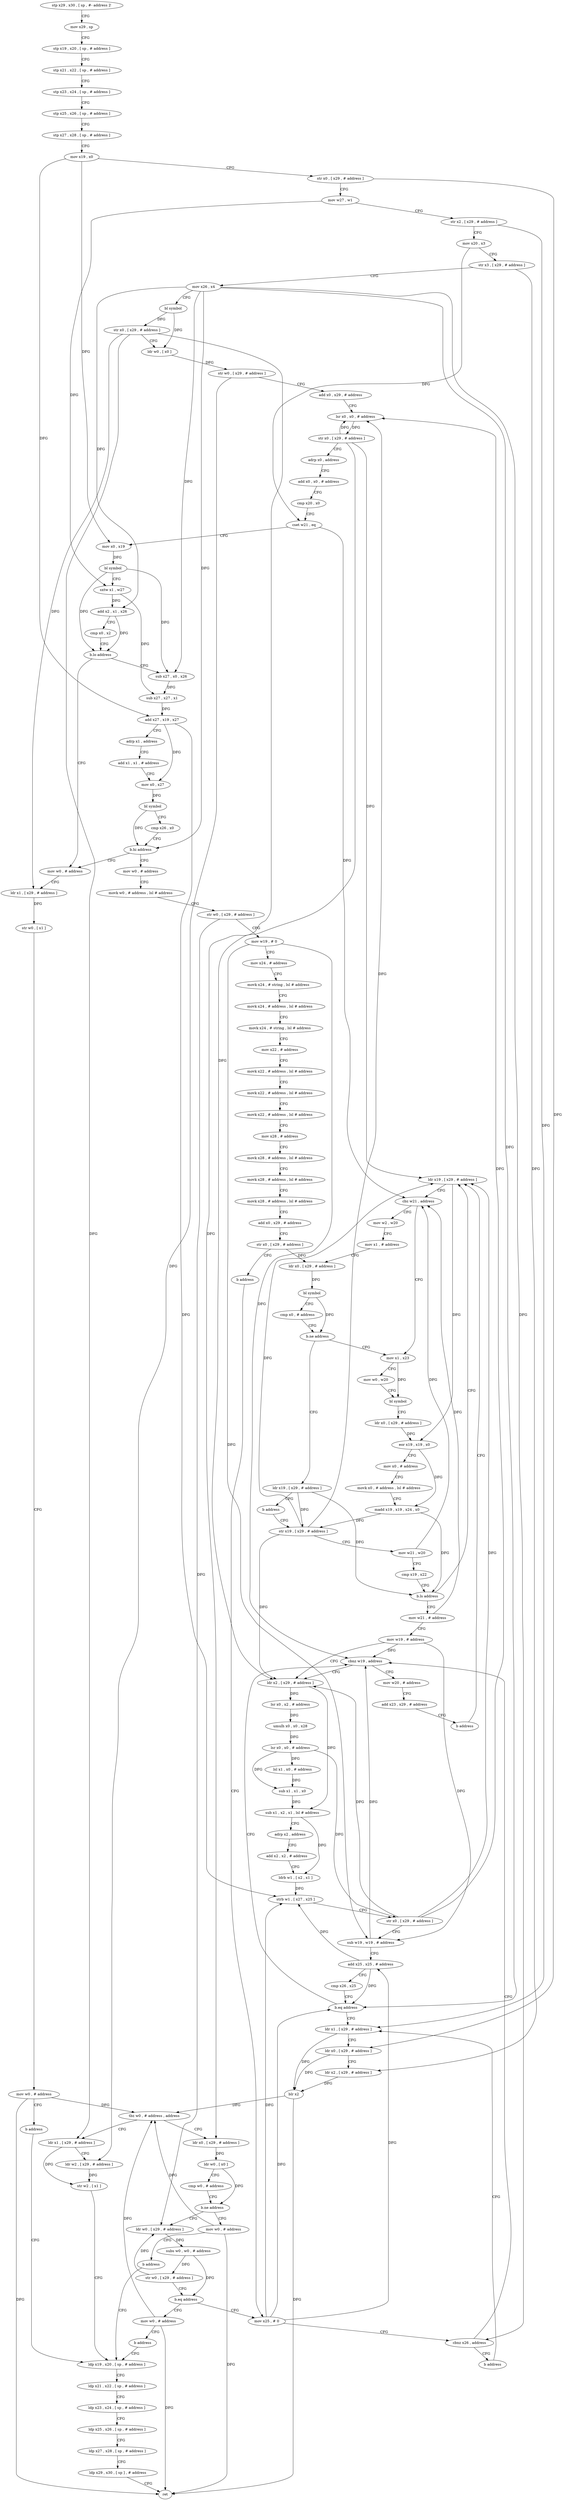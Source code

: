 digraph "func" {
"265156" [label = "stp x29 , x30 , [ sp , #- address ]!" ]
"265160" [label = "mov x29 , sp" ]
"265164" [label = "stp x19 , x20 , [ sp , # address ]" ]
"265168" [label = "stp x21 , x22 , [ sp , # address ]" ]
"265172" [label = "stp x23 , x24 , [ sp , # address ]" ]
"265176" [label = "stp x25 , x26 , [ sp , # address ]" ]
"265180" [label = "stp x27 , x28 , [ sp , # address ]" ]
"265184" [label = "mov x19 , x0" ]
"265188" [label = "str x0 , [ x29 , # address ]" ]
"265192" [label = "mov w27 , w1" ]
"265196" [label = "str x2 , [ x29 , # address ]" ]
"265200" [label = "mov x20 , x3" ]
"265204" [label = "str x3 , [ x29 , # address ]" ]
"265208" [label = "mov x26 , x4" ]
"265212" [label = "bl symbol" ]
"265216" [label = "str x0 , [ x29 , # address ]" ]
"265220" [label = "ldr w0 , [ x0 ]" ]
"265224" [label = "str w0 , [ x29 , # address ]" ]
"265228" [label = "add x0 , x29 , # address" ]
"265232" [label = "lsr x0 , x0 , # address" ]
"265236" [label = "str x0 , [ x29 , # address ]" ]
"265240" [label = "adrp x0 , address" ]
"265244" [label = "add x0 , x0 , # address" ]
"265248" [label = "cmp x20 , x0" ]
"265252" [label = "cset w21 , eq" ]
"265256" [label = "mov x0 , x19" ]
"265260" [label = "bl symbol" ]
"265264" [label = "sxtw x1 , w27" ]
"265268" [label = "add x2 , x1 , x26" ]
"265272" [label = "cmp x0 , x2" ]
"265276" [label = "b.lo address" ]
"265392" [label = "mov w0 , # address" ]
"265280" [label = "sub x27 , x0 , x26" ]
"265396" [label = "ldr x1 , [ x29 , # address ]" ]
"265400" [label = "str w0 , [ x1 ]" ]
"265404" [label = "mov w0 , # address" ]
"265408" [label = "b address" ]
"265664" [label = "ldp x19 , x20 , [ sp , # address ]" ]
"265284" [label = "sub x27 , x27 , x1" ]
"265288" [label = "add x27 , x19 , x27" ]
"265292" [label = "adrp x1 , address" ]
"265296" [label = "add x1 , x1 , # address" ]
"265300" [label = "mov x0 , x27" ]
"265304" [label = "bl symbol" ]
"265308" [label = "cmp x26 , x0" ]
"265312" [label = "b.hi address" ]
"265316" [label = "mov w0 , # address" ]
"265668" [label = "ldp x21 , x22 , [ sp , # address ]" ]
"265672" [label = "ldp x23 , x24 , [ sp , # address ]" ]
"265676" [label = "ldp x25 , x26 , [ sp , # address ]" ]
"265680" [label = "ldp x27 , x28 , [ sp , # address ]" ]
"265684" [label = "ldp x29 , x30 , [ sp ] , # address" ]
"265688" [label = "ret" ]
"265320" [label = "movk w0 , # address , lsl # address" ]
"265324" [label = "str w0 , [ x29 , # address ]" ]
"265328" [label = "mov w19 , # 0" ]
"265332" [label = "mov x24 , # address" ]
"265336" [label = "movk x24 , # string , lsl # address" ]
"265340" [label = "movk x24 , # address , lsl # address" ]
"265344" [label = "movk x24 , # string , lsl # address" ]
"265348" [label = "mov x22 , # address" ]
"265352" [label = "movk x22 , # address , lsl # address" ]
"265356" [label = "movk x22 , # address , lsl # address" ]
"265360" [label = "movk x22 , # address , lsl # address" ]
"265364" [label = "mov x28 , # address" ]
"265368" [label = "movk x28 , # address , lsl # address" ]
"265372" [label = "movk x28 , # address , lsl # address" ]
"265376" [label = "movk x28 , # address , lsl # address" ]
"265380" [label = "add x0 , x29 , # address" ]
"265384" [label = "str x0 , [ x29 , # address ]" ]
"265388" [label = "b address" ]
"265640" [label = "mov x25 , # 0" ]
"265644" [label = "cbnz x26 , address" ]
"265572" [label = "cbnz w19 , address" ]
"265648" [label = "b address" ]
"265508" [label = "ldr x2 , [ x29 , # address ]" ]
"265576" [label = "mov w20 , # address" ]
"265588" [label = "ldr x1 , [ x29 , # address ]" ]
"265512" [label = "lsr x0 , x2 , # address" ]
"265516" [label = "umulh x0 , x0 , x28" ]
"265520" [label = "lsr x0 , x0 , # address" ]
"265524" [label = "lsl x1 , x0 , # address" ]
"265528" [label = "sub x1 , x1 , x0" ]
"265532" [label = "sub x1 , x2 , x1 , lsl # address" ]
"265536" [label = "adrp x2 , address" ]
"265540" [label = "add x2 , x2 , # address" ]
"265544" [label = "ldrb w1 , [ x2 , x1 ]" ]
"265548" [label = "strb w1 , [ x27 , x25 ]" ]
"265552" [label = "str x0 , [ x29 , # address ]" ]
"265556" [label = "sub w19 , w19 , # address" ]
"265560" [label = "add x25 , x25 , # address" ]
"265564" [label = "cmp x26 , x25" ]
"265568" [label = "b.eq address" ]
"265580" [label = "add x23 , x29 , # address" ]
"265584" [label = "b address" ]
"265460" [label = "ldr x19 , [ x29 , # address ]" ]
"265592" [label = "ldr x0 , [ x29 , # address ]" ]
"265596" [label = "ldr x2 , [ x29 , # address ]" ]
"265600" [label = "blr x2" ]
"265604" [label = "tbz w0 , # address , address" ]
"265652" [label = "ldr x1 , [ x29 , # address ]" ]
"265608" [label = "ldr x0 , [ x29 , # address ]" ]
"265464" [label = "cbz w21 , address" ]
"265412" [label = "mov x1 , x23" ]
"265468" [label = "mov w2 , w20" ]
"265656" [label = "ldr w2 , [ x29 , # address ]" ]
"265660" [label = "str w2 , [ x1 ]" ]
"265612" [label = "ldr w0 , [ x0 ]" ]
"265616" [label = "cmp w0 , # address" ]
"265620" [label = "b.ne address" ]
"265692" [label = "mov w0 , # address" ]
"265624" [label = "ldr w0 , [ x29 , # address ]" ]
"265416" [label = "mov w0 , w20" ]
"265420" [label = "bl symbol" ]
"265424" [label = "ldr x0 , [ x29 , # address ]" ]
"265428" [label = "eor x19 , x19 , x0" ]
"265432" [label = "mov x0 , # address" ]
"265436" [label = "movk x0 , # address , lsl # address" ]
"265440" [label = "madd x19 , x19 , x24 , x0" ]
"265444" [label = "str x19 , [ x29 , # address ]" ]
"265472" [label = "mov x1 , # address" ]
"265476" [label = "ldr x0 , [ x29 , # address ]" ]
"265480" [label = "bl symbol" ]
"265484" [label = "cmp x0 , # address" ]
"265488" [label = "b.ne address" ]
"265492" [label = "ldr x19 , [ x29 , # address ]" ]
"265696" [label = "b address" ]
"265628" [label = "subs w0 , w0 , # address" ]
"265632" [label = "str w0 , [ x29 , # address ]" ]
"265636" [label = "b.eq address" ]
"265700" [label = "mov w0 , # address" ]
"265500" [label = "mov w21 , # address" ]
"265504" [label = "mov w19 , # address" ]
"265496" [label = "b address" ]
"265704" [label = "b address" ]
"265448" [label = "mov w21 , w20" ]
"265452" [label = "cmp x19 , x22" ]
"265456" [label = "b.ls address" ]
"265156" -> "265160" [ label = "CFG" ]
"265160" -> "265164" [ label = "CFG" ]
"265164" -> "265168" [ label = "CFG" ]
"265168" -> "265172" [ label = "CFG" ]
"265172" -> "265176" [ label = "CFG" ]
"265176" -> "265180" [ label = "CFG" ]
"265180" -> "265184" [ label = "CFG" ]
"265184" -> "265188" [ label = "CFG" ]
"265184" -> "265256" [ label = "DFG" ]
"265184" -> "265288" [ label = "DFG" ]
"265188" -> "265192" [ label = "CFG" ]
"265188" -> "265592" [ label = "DFG" ]
"265192" -> "265196" [ label = "CFG" ]
"265192" -> "265264" [ label = "DFG" ]
"265196" -> "265200" [ label = "CFG" ]
"265196" -> "265588" [ label = "DFG" ]
"265200" -> "265204" [ label = "CFG" ]
"265200" -> "265252" [ label = "DFG" ]
"265204" -> "265208" [ label = "CFG" ]
"265204" -> "265596" [ label = "DFG" ]
"265208" -> "265212" [ label = "CFG" ]
"265208" -> "265268" [ label = "DFG" ]
"265208" -> "265280" [ label = "DFG" ]
"265208" -> "265312" [ label = "DFG" ]
"265208" -> "265644" [ label = "DFG" ]
"265208" -> "265568" [ label = "DFG" ]
"265212" -> "265216" [ label = "DFG" ]
"265212" -> "265220" [ label = "DFG" ]
"265216" -> "265220" [ label = "CFG" ]
"265216" -> "265396" [ label = "DFG" ]
"265216" -> "265652" [ label = "DFG" ]
"265216" -> "265608" [ label = "DFG" ]
"265220" -> "265224" [ label = "DFG" ]
"265224" -> "265228" [ label = "CFG" ]
"265224" -> "265656" [ label = "DFG" ]
"265228" -> "265232" [ label = "CFG" ]
"265232" -> "265236" [ label = "DFG" ]
"265236" -> "265240" [ label = "CFG" ]
"265236" -> "265232" [ label = "DFG" ]
"265236" -> "265508" [ label = "DFG" ]
"265236" -> "265460" [ label = "DFG" ]
"265240" -> "265244" [ label = "CFG" ]
"265244" -> "265248" [ label = "CFG" ]
"265248" -> "265252" [ label = "CFG" ]
"265252" -> "265256" [ label = "CFG" ]
"265252" -> "265464" [ label = "DFG" ]
"265256" -> "265260" [ label = "DFG" ]
"265260" -> "265264" [ label = "CFG" ]
"265260" -> "265276" [ label = "DFG" ]
"265260" -> "265280" [ label = "DFG" ]
"265264" -> "265268" [ label = "DFG" ]
"265264" -> "265284" [ label = "DFG" ]
"265268" -> "265272" [ label = "CFG" ]
"265268" -> "265276" [ label = "DFG" ]
"265272" -> "265276" [ label = "CFG" ]
"265276" -> "265392" [ label = "CFG" ]
"265276" -> "265280" [ label = "CFG" ]
"265392" -> "265396" [ label = "CFG" ]
"265280" -> "265284" [ label = "DFG" ]
"265396" -> "265400" [ label = "DFG" ]
"265400" -> "265404" [ label = "CFG" ]
"265404" -> "265408" [ label = "CFG" ]
"265404" -> "265688" [ label = "DFG" ]
"265404" -> "265604" [ label = "DFG" ]
"265408" -> "265664" [ label = "CFG" ]
"265664" -> "265668" [ label = "CFG" ]
"265284" -> "265288" [ label = "DFG" ]
"265288" -> "265292" [ label = "CFG" ]
"265288" -> "265300" [ label = "DFG" ]
"265288" -> "265548" [ label = "DFG" ]
"265292" -> "265296" [ label = "CFG" ]
"265296" -> "265300" [ label = "CFG" ]
"265300" -> "265304" [ label = "DFG" ]
"265304" -> "265308" [ label = "CFG" ]
"265304" -> "265312" [ label = "DFG" ]
"265308" -> "265312" [ label = "CFG" ]
"265312" -> "265392" [ label = "CFG" ]
"265312" -> "265316" [ label = "CFG" ]
"265316" -> "265320" [ label = "CFG" ]
"265668" -> "265672" [ label = "CFG" ]
"265672" -> "265676" [ label = "CFG" ]
"265676" -> "265680" [ label = "CFG" ]
"265680" -> "265684" [ label = "CFG" ]
"265684" -> "265688" [ label = "CFG" ]
"265320" -> "265324" [ label = "CFG" ]
"265324" -> "265328" [ label = "CFG" ]
"265324" -> "265624" [ label = "DFG" ]
"265328" -> "265332" [ label = "CFG" ]
"265328" -> "265572" [ label = "DFG" ]
"265328" -> "265556" [ label = "DFG" ]
"265332" -> "265336" [ label = "CFG" ]
"265336" -> "265340" [ label = "CFG" ]
"265340" -> "265344" [ label = "CFG" ]
"265344" -> "265348" [ label = "CFG" ]
"265348" -> "265352" [ label = "CFG" ]
"265352" -> "265356" [ label = "CFG" ]
"265356" -> "265360" [ label = "CFG" ]
"265360" -> "265364" [ label = "CFG" ]
"265364" -> "265368" [ label = "CFG" ]
"265368" -> "265372" [ label = "CFG" ]
"265372" -> "265376" [ label = "CFG" ]
"265376" -> "265380" [ label = "CFG" ]
"265380" -> "265384" [ label = "CFG" ]
"265384" -> "265388" [ label = "CFG" ]
"265384" -> "265476" [ label = "DFG" ]
"265388" -> "265640" [ label = "CFG" ]
"265640" -> "265644" [ label = "CFG" ]
"265640" -> "265548" [ label = "DFG" ]
"265640" -> "265560" [ label = "DFG" ]
"265640" -> "265568" [ label = "DFG" ]
"265644" -> "265572" [ label = "CFG" ]
"265644" -> "265648" [ label = "CFG" ]
"265572" -> "265508" [ label = "CFG" ]
"265572" -> "265576" [ label = "CFG" ]
"265648" -> "265588" [ label = "CFG" ]
"265508" -> "265512" [ label = "DFG" ]
"265508" -> "265532" [ label = "DFG" ]
"265576" -> "265580" [ label = "CFG" ]
"265588" -> "265592" [ label = "CFG" ]
"265588" -> "265600" [ label = "DFG" ]
"265512" -> "265516" [ label = "DFG" ]
"265516" -> "265520" [ label = "DFG" ]
"265520" -> "265524" [ label = "DFG" ]
"265520" -> "265528" [ label = "DFG" ]
"265520" -> "265552" [ label = "DFG" ]
"265524" -> "265528" [ label = "DFG" ]
"265528" -> "265532" [ label = "DFG" ]
"265532" -> "265536" [ label = "CFG" ]
"265532" -> "265544" [ label = "DFG" ]
"265536" -> "265540" [ label = "CFG" ]
"265540" -> "265544" [ label = "CFG" ]
"265544" -> "265548" [ label = "DFG" ]
"265548" -> "265552" [ label = "CFG" ]
"265552" -> "265556" [ label = "CFG" ]
"265552" -> "265232" [ label = "DFG" ]
"265552" -> "265508" [ label = "DFG" ]
"265552" -> "265460" [ label = "DFG" ]
"265556" -> "265560" [ label = "CFG" ]
"265556" -> "265572" [ label = "DFG" ]
"265560" -> "265564" [ label = "CFG" ]
"265560" -> "265548" [ label = "DFG" ]
"265560" -> "265568" [ label = "DFG" ]
"265564" -> "265568" [ label = "CFG" ]
"265568" -> "265588" [ label = "CFG" ]
"265568" -> "265572" [ label = "CFG" ]
"265580" -> "265584" [ label = "CFG" ]
"265584" -> "265460" [ label = "CFG" ]
"265460" -> "265464" [ label = "CFG" ]
"265460" -> "265428" [ label = "DFG" ]
"265592" -> "265596" [ label = "CFG" ]
"265592" -> "265600" [ label = "DFG" ]
"265596" -> "265600" [ label = "DFG" ]
"265600" -> "265604" [ label = "DFG" ]
"265600" -> "265688" [ label = "DFG" ]
"265604" -> "265652" [ label = "CFG" ]
"265604" -> "265608" [ label = "CFG" ]
"265652" -> "265656" [ label = "CFG" ]
"265652" -> "265660" [ label = "DFG" ]
"265608" -> "265612" [ label = "DFG" ]
"265464" -> "265412" [ label = "CFG" ]
"265464" -> "265468" [ label = "CFG" ]
"265412" -> "265416" [ label = "CFG" ]
"265412" -> "265420" [ label = "DFG" ]
"265468" -> "265472" [ label = "CFG" ]
"265656" -> "265660" [ label = "DFG" ]
"265660" -> "265664" [ label = "CFG" ]
"265612" -> "265616" [ label = "CFG" ]
"265612" -> "265620" [ label = "DFG" ]
"265616" -> "265620" [ label = "CFG" ]
"265620" -> "265692" [ label = "CFG" ]
"265620" -> "265624" [ label = "CFG" ]
"265692" -> "265696" [ label = "CFG" ]
"265692" -> "265604" [ label = "DFG" ]
"265692" -> "265688" [ label = "DFG" ]
"265624" -> "265628" [ label = "DFG" ]
"265416" -> "265420" [ label = "CFG" ]
"265420" -> "265424" [ label = "CFG" ]
"265424" -> "265428" [ label = "DFG" ]
"265428" -> "265432" [ label = "CFG" ]
"265428" -> "265440" [ label = "DFG" ]
"265432" -> "265436" [ label = "CFG" ]
"265436" -> "265440" [ label = "CFG" ]
"265440" -> "265444" [ label = "DFG" ]
"265440" -> "265456" [ label = "DFG" ]
"265444" -> "265448" [ label = "CFG" ]
"265444" -> "265232" [ label = "DFG" ]
"265444" -> "265508" [ label = "DFG" ]
"265444" -> "265460" [ label = "DFG" ]
"265472" -> "265476" [ label = "CFG" ]
"265476" -> "265480" [ label = "DFG" ]
"265480" -> "265484" [ label = "CFG" ]
"265480" -> "265488" [ label = "DFG" ]
"265484" -> "265488" [ label = "CFG" ]
"265488" -> "265412" [ label = "CFG" ]
"265488" -> "265492" [ label = "CFG" ]
"265492" -> "265496" [ label = "CFG" ]
"265492" -> "265444" [ label = "DFG" ]
"265492" -> "265456" [ label = "DFG" ]
"265696" -> "265664" [ label = "CFG" ]
"265628" -> "265632" [ label = "DFG" ]
"265628" -> "265636" [ label = "DFG" ]
"265632" -> "265636" [ label = "CFG" ]
"265632" -> "265624" [ label = "DFG" ]
"265636" -> "265700" [ label = "CFG" ]
"265636" -> "265640" [ label = "CFG" ]
"265700" -> "265704" [ label = "CFG" ]
"265700" -> "265604" [ label = "DFG" ]
"265700" -> "265688" [ label = "DFG" ]
"265500" -> "265504" [ label = "CFG" ]
"265500" -> "265464" [ label = "DFG" ]
"265504" -> "265508" [ label = "CFG" ]
"265504" -> "265572" [ label = "DFG" ]
"265504" -> "265556" [ label = "DFG" ]
"265496" -> "265444" [ label = "CFG" ]
"265704" -> "265664" [ label = "CFG" ]
"265448" -> "265452" [ label = "CFG" ]
"265448" -> "265464" [ label = "DFG" ]
"265452" -> "265456" [ label = "CFG" ]
"265456" -> "265500" [ label = "CFG" ]
"265456" -> "265460" [ label = "CFG" ]
}
